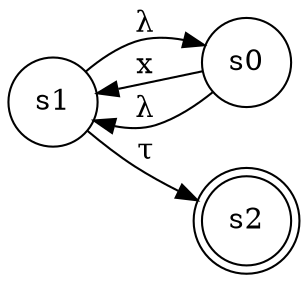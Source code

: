 digraph finite_state_machine {
	rankdir=LR;
	size="8,5"
	node [shape = doublecircle]; s2;
	node [shape = circle];
	s0 -> s1 [ label = "x" ];
	s0 -> s1 [ label = "λ" ];
	s1 -> s0 [ label = "λ" ];
	s1 -> s2 [ label = "τ" ];
}
